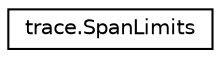 digraph "Graphical Class Hierarchy"
{
 // LATEX_PDF_SIZE
  edge [fontname="Helvetica",fontsize="10",labelfontname="Helvetica",labelfontsize="10"];
  node [fontname="Helvetica",fontsize="10",shape=record];
  rankdir="LR";
  Node0 [label="trace.SpanLimits",height=0.2,width=0.4,color="black", fillcolor="white", style="filled",URL="$classtrace_1_1SpanLimits.html",tooltip=" "];
}
